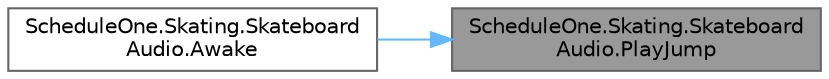 digraph "ScheduleOne.Skating.SkateboardAudio.PlayJump"
{
 // LATEX_PDF_SIZE
  bgcolor="transparent";
  edge [fontname=Helvetica,fontsize=10,labelfontname=Helvetica,labelfontsize=10];
  node [fontname=Helvetica,fontsize=10,shape=box,height=0.2,width=0.4];
  rankdir="RL";
  Node1 [id="Node000001",label="ScheduleOne.Skating.Skateboard\lAudio.PlayJump",height=0.2,width=0.4,color="gray40", fillcolor="grey60", style="filled", fontcolor="black",tooltip=" "];
  Node1 -> Node2 [id="edge1_Node000001_Node000002",dir="back",color="steelblue1",style="solid",tooltip=" "];
  Node2 [id="Node000002",label="ScheduleOne.Skating.Skateboard\lAudio.Awake",height=0.2,width=0.4,color="grey40", fillcolor="white", style="filled",URL="$class_schedule_one_1_1_skating_1_1_skateboard_audio.html#aa181f5fd537aa87ec9020987222b67e2",tooltip=" "];
}
